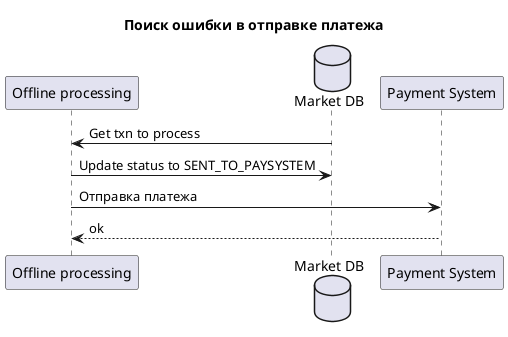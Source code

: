 @startuml
'https://plantuml.com/component-diagram
title Поиск ошибки в отправке платежа

participant "Offline processing" as offline
database "Market DB" as db
participant "Payment System" as ps

offline <- db: Get txn to process
offline -> db: Update status to SENT_TO_PAYSYSTEM
offline -> ps: Отправка платежа
return ok

@enduml